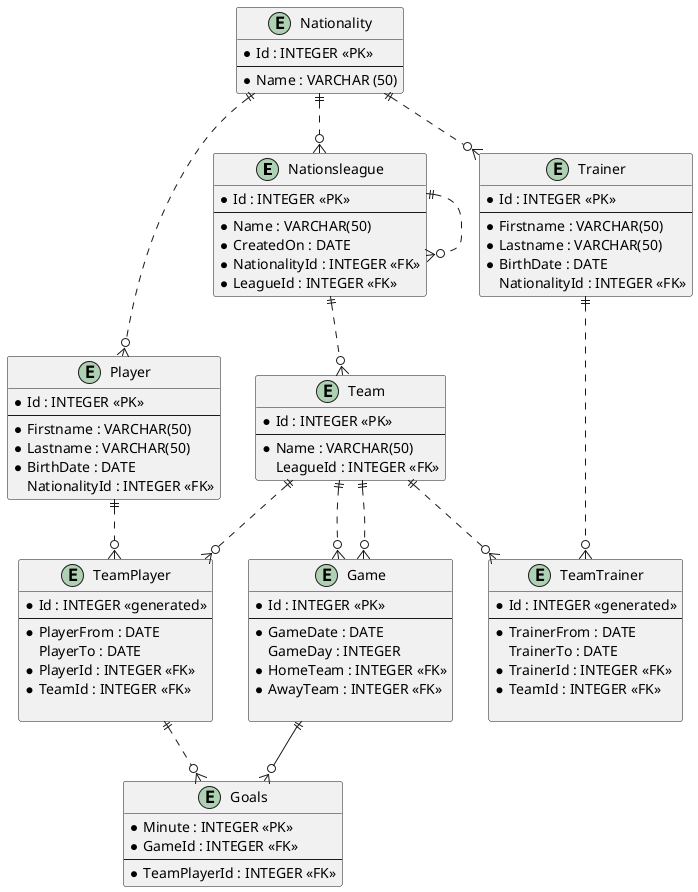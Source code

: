 @startuml soccerleague

entity Nationsleague{
    * Id : INTEGER <<PK>>
    ---
    * Name : VARCHAR(50)
    * CreatedOn : DATE
    * NationalityId : INTEGER <<FK>>
    * LeagueId : INTEGER <<FK>>
}

entity Team{
    * Id : INTEGER <<PK>>
    --
    * Name : VARCHAR(50)
    LeagueId : INTEGER <<FK>>
}

entity Player{
    * Id : INTEGER <<PK>>
    --
    * Firstname : VARCHAR(50)
    * Lastname : VARCHAR(50)
    * BirthDate : DATE
    NationalityId : INTEGER <<FK>>
}

entity TeamTrainer{
    * Id : INTEGER <<generated>>
    ---
    * TrainerFrom : DATE
    TrainerTo : DATE
    * TrainerId : INTEGER <<FK>>
    * TeamId : INTEGER <<FK>>
    
}

entity Goals{
    * Minute : INTEGER <<PK>>
    * GameId : INTEGER <<FK>>
    --
    * TeamPlayerId : INTEGER <<FK>>
}

entity TeamPlayer{
    * Id : INTEGER <<generated>>
    ---
    * PlayerFrom : DATE
    PlayerTo : DATE
    * PlayerId : INTEGER <<FK>>
    * TeamId : INTEGER <<FK>>
    
}

entity Trainer{
    * Id : INTEGER <<PK>> 
    --
    * Firstname : VARCHAR(50)
    * Lastname : VARCHAR(50)
    * BirthDate : DATE
    NationalityId : INTEGER <<FK>>
}

entity Game {
    * Id : INTEGER <<PK>> 
    --
    * GameDate : DATE
    GameDay : INTEGER
    * HomeTeam : INTEGER <<FK>> 
    * AwayTeam : INTEGER <<FK>>
    
}

entity Nationality {
    * Id : INTEGER <<PK>>
    --
    * Name : VARCHAR (50)
}



Nationsleague ||..o{ Team
Team ||..o{ TeamTrainer
Team ||..o{ TeamPlayer
Team ||..o{ Game
Team ||..o{ Game
Player ||..o{ TeamPlayer
Trainer ||..o{ TeamTrainer
Game ||--o{ Goals
TeamPlayer ||..o{ Goals
Nationality ||.o{ Player
Nationality ||..o{ Trainer
Nationality ||..o{ Nationsleague
Nationsleague ||..o{ Nationsleague

@enduml